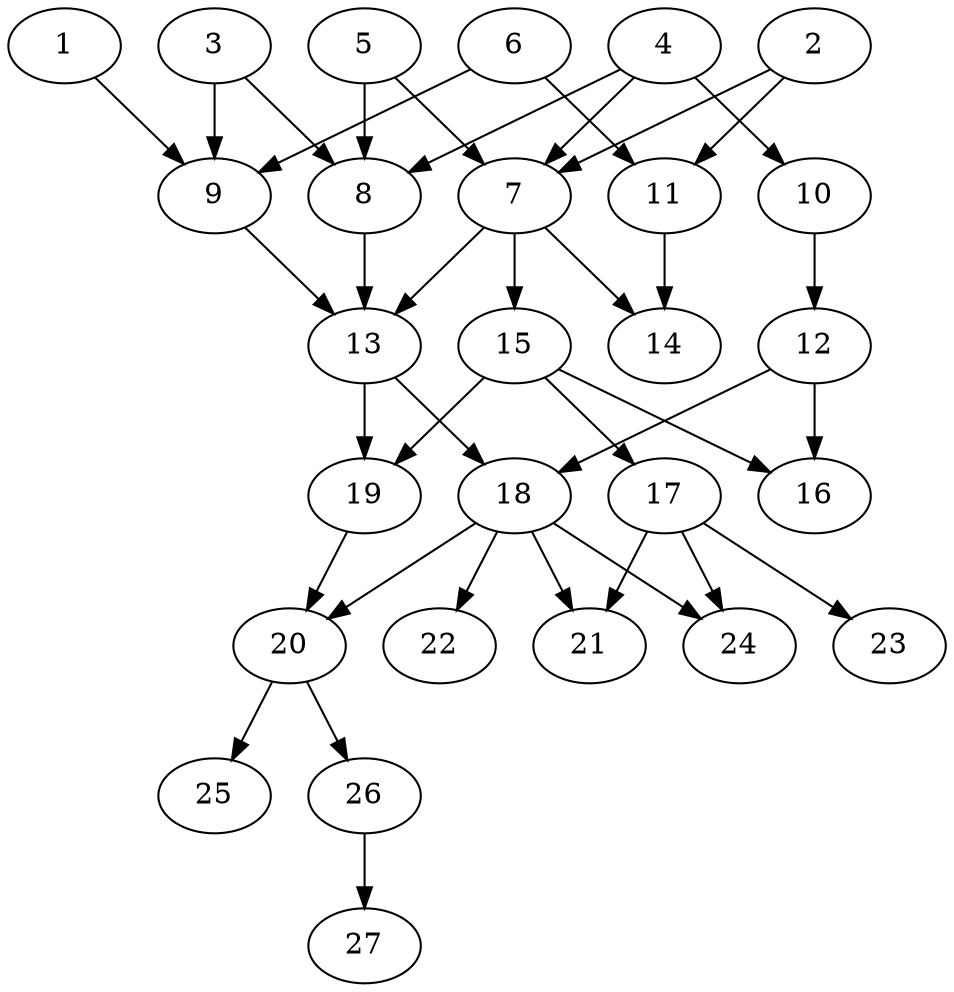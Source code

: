 // DAG (tier=2-normal, mode=data, n=27, ccr=0.437, fat=0.552, density=0.439, regular=0.446, jump=0.198, mindata=2097152, maxdata=16777216)
// DAG automatically generated by daggen at Sun Aug 24 16:33:34 2025
// /home/ermia/Project/Environments/daggen/bin/daggen --dot --ccr 0.437 --fat 0.552 --regular 0.446 --density 0.439 --jump 0.198 --mindata 2097152 --maxdata 16777216 -n 27 
digraph G {
  1 [size="495795464324690560", alpha="0.00", expect_size="247897732162345280"]
  1 -> 9 [size ="357150228480000"]
  2 [size="107921658293342384", alpha="0.08", expect_size="53960829146671192"]
  2 -> 7 [size ="2211846450839552"]
  2 -> 11 [size ="2211846450839552"]
  3 [size="3316661727634472", alpha="0.14", expect_size="1658330863817236"]
  3 -> 8 [size ="142184296742912"]
  3 -> 9 [size ="142184296742912"]
  4 [size="596466624818722560", alpha="0.12", expect_size="298233312409361280"]
  4 -> 7 [size ="1001227550720000"]
  4 -> 8 [size ="1001227550720000"]
  4 -> 10 [size ="1001227550720000"]
  5 [size="2917841852071026688", alpha="0.10", expect_size="1458920926035513344"]
  5 -> 7 [size ="1980151856365568"]
  5 -> 8 [size ="1980151856365568"]
  6 [size="47872759517872128", alpha="0.15", expect_size="23936379758936064"]
  6 -> 9 [size ="969769255698432"]
  6 -> 11 [size ="969769255698432"]
  7 [size="175640085581021577216", alpha="0.10", expect_size="87820042790510788608"]
  7 -> 13 [size ="250902938124288"]
  7 -> 14 [size ="250902938124288"]
  7 -> 15 [size ="250902938124288"]
  8 [size="8235800501603872", alpha="0.16", expect_size="4117900250801936"]
  8 -> 13 [size ="727091825868800"]
  9 [size="37726918896832368", alpha="0.09", expect_size="18863459448416184"]
  9 -> 13 [size ="633329174970368"]
  10 [size="30223883096903700", alpha="0.16", expect_size="15111941548451850"]
  10 -> 12 [size ="1081784284479488"]
  11 [size="2537017774814694912", alpha="0.05", expect_size="1268508887407347456"]
  11 -> 14 [size ="1028909957120000"]
  12 [size="1814673774085564160", alpha="0.16", expect_size="907336887042782080"]
  12 -> 16 [size ="1806780132753408"]
  12 -> 18 [size ="1806780132753408"]
  13 [size="9152338235807422", alpha="0.05", expect_size="4576169117903711"]
  13 -> 18 [size ="1058476981747712"]
  13 -> 19 [size ="1058476981747712"]
  14 [size="2253383481543410843648", alpha="0.20", expect_size="1126691740771705421824"]
  15 [size="34072538290303152", alpha="0.11", expect_size="17036269145151576"]
  15 -> 16 [size ="72705206386688"]
  15 -> 17 [size ="72705206386688"]
  15 -> 19 [size ="72705206386688"]
  16 [size="4323703453901536", alpha="0.11", expect_size="2161851726950768"]
  17 [size="624331677683666432", alpha="0.02", expect_size="312165838841833216"]
  17 -> 21 [size ="654791462092800"]
  17 -> 23 [size ="654791462092800"]
  17 -> 24 [size ="654791462092800"]
  18 [size="51967641018316608", alpha="0.04", expect_size="25983820509158304"]
  18 -> 20 [size ="904696483020800"]
  18 -> 21 [size ="904696483020800"]
  18 -> 22 [size ="904696483020800"]
  18 -> 24 [size ="904696483020800"]
  19 [size="1771819027577154048", alpha="0.11", expect_size="885909513788577024"]
  19 -> 20 [size ="1165655332093952"]
  20 [size="28369546187167452", alpha="0.06", expect_size="14184773093583726"]
  20 -> 25 [size ="1131497356525568"]
  20 -> 26 [size ="1131497356525568"]
  21 [size="17213374081818846", alpha="0.01", expect_size="8606687040909423"]
  22 [size="1914487616830464589824", alpha="0.15", expect_size="957243808415232294912"]
  23 [size="1822776649299525632", alpha="0.15", expect_size="911388324649762816"]
  24 [size="210313289517707168", alpha="0.11", expect_size="105156644758853584"]
  25 [size="54946841247823256", alpha="0.11", expect_size="27473420623911628"]
  26 [size="422971204031458688", alpha="0.18", expect_size="211485602015729344"]
  26 -> 27 [size ="224478554488832"]
  27 [size="1164720358259466", alpha="0.14", expect_size="582360179129733"]
}